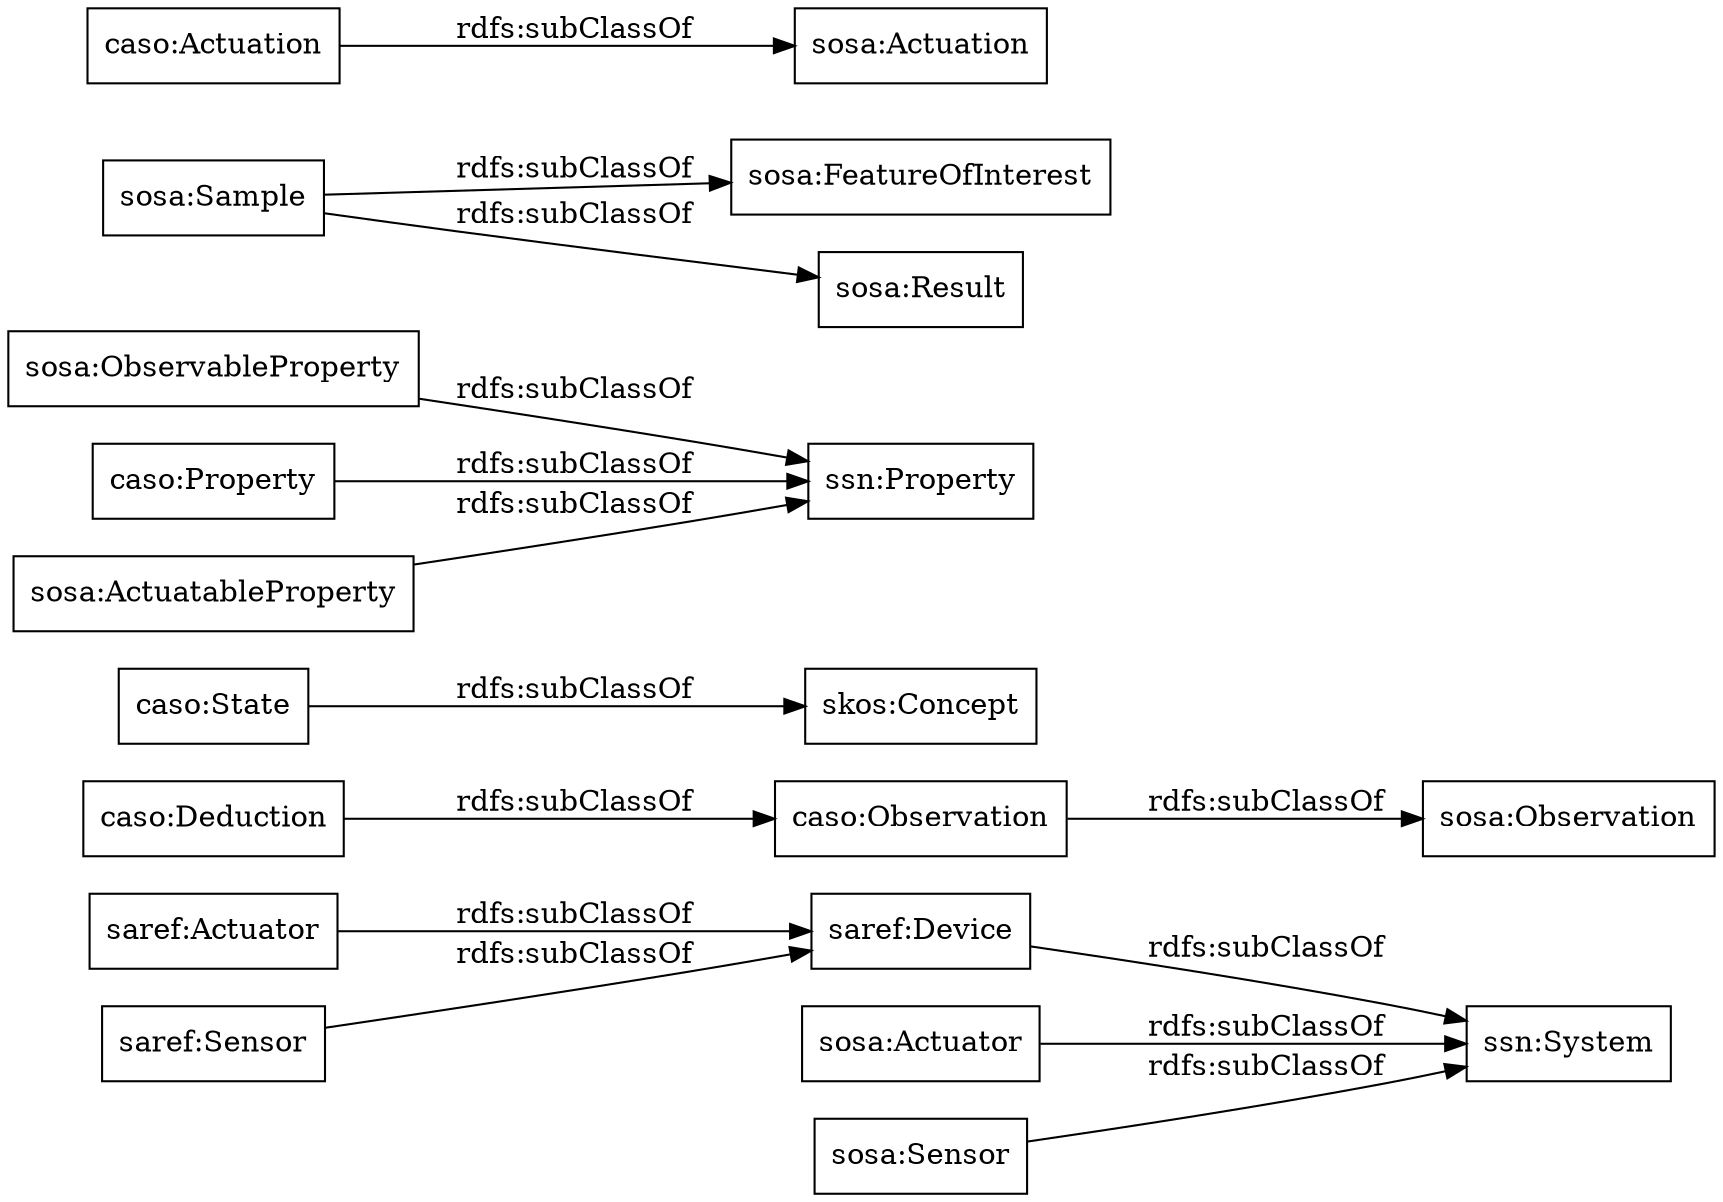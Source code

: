 digraph ar2dtool_diagram { 
rankdir=LR;
size="1000"
node [shape = rectangle, color="black"]; "saref:Actuator" "caso:Observation" "caso:State" "sosa:ObservableProperty" "caso:Property" "sosa:FeatureOfInterest" "sosa:Actuation" "saref:Sensor" "saref:Device" "sosa:ActuatableProperty" "sosa:Actuator" "sosa:Observation" "caso:Actuation" "sosa:Sample" "caso:Deduction" "ssn:Property" "sosa:Sensor" "ssn:System" "skos:Concept" "sosa:Result" ; /*classes style*/
	"caso:Observation" -> "sosa:Observation" [ label = "rdfs:subClassOf" ];
	"caso:Actuation" -> "sosa:Actuation" [ label = "rdfs:subClassOf" ];
	"saref:Device" -> "ssn:System" [ label = "rdfs:subClassOf" ];
	"sosa:Actuator" -> "ssn:System" [ label = "rdfs:subClassOf" ];
	"saref:Sensor" -> "saref:Device" [ label = "rdfs:subClassOf" ];
	"caso:Property" -> "ssn:Property" [ label = "rdfs:subClassOf" ];
	"sosa:Sensor" -> "ssn:System" [ label = "rdfs:subClassOf" ];
	"sosa:ActuatableProperty" -> "ssn:Property" [ label = "rdfs:subClassOf" ];
	"sosa:ObservableProperty" -> "ssn:Property" [ label = "rdfs:subClassOf" ];
	"sosa:Sample" -> "sosa:FeatureOfInterest" [ label = "rdfs:subClassOf" ];
	"sosa:Sample" -> "sosa:Result" [ label = "rdfs:subClassOf" ];
	"caso:State" -> "skos:Concept" [ label = "rdfs:subClassOf" ];
	"caso:Deduction" -> "caso:Observation" [ label = "rdfs:subClassOf" ];
	"saref:Actuator" -> "saref:Device" [ label = "rdfs:subClassOf" ];

}
